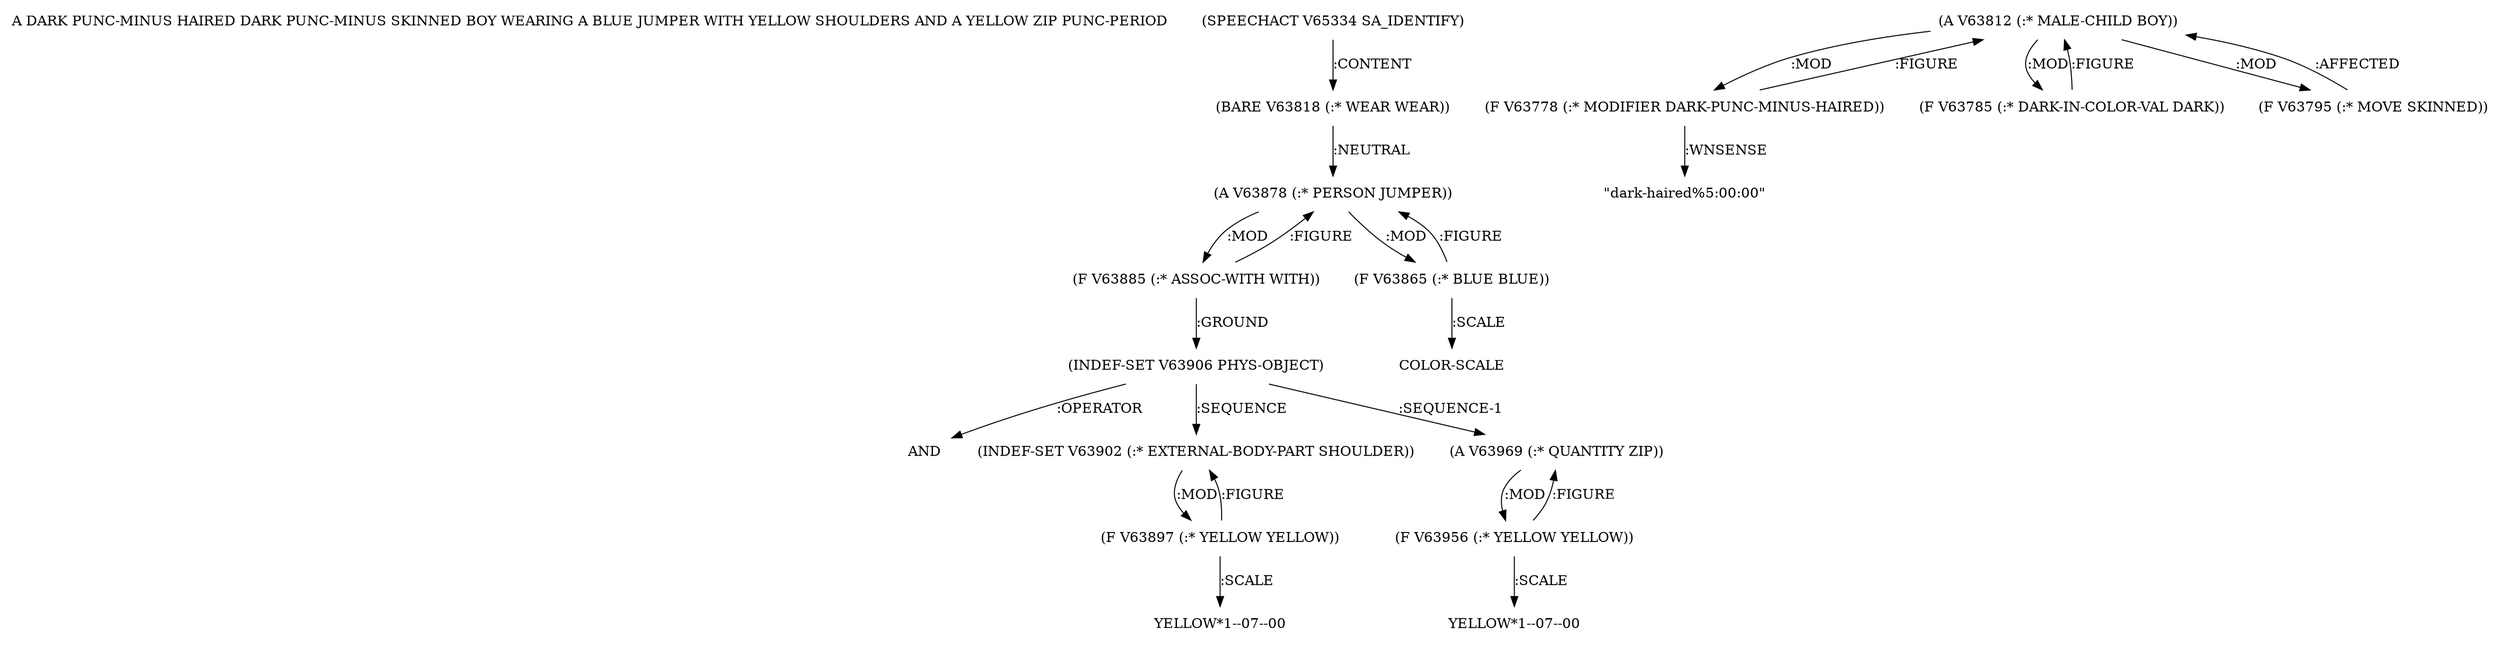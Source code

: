 digraph Terms {
  node [shape=none]
  "A DARK PUNC-MINUS HAIRED DARK PUNC-MINUS SKINNED BOY WEARING A BLUE JUMPER WITH YELLOW SHOULDERS AND A YELLOW ZIP PUNC-PERIOD"
  "V65334" [label="(SPEECHACT V65334 SA_IDENTIFY)"]
  "V65334" -> "V63818" [label=":CONTENT"]
  "V63818" [label="(BARE V63818 (:* WEAR WEAR))"]
  "V63818" -> "V63878" [label=":NEUTRAL"]
  "V63878" [label="(A V63878 (:* PERSON JUMPER))"]
  "V63878" -> "V63885" [label=":MOD"]
  "V63878" -> "V63865" [label=":MOD"]
  "V63865" [label="(F V63865 (:* BLUE BLUE))"]
  "V63865" -> "V63878" [label=":FIGURE"]
  "V63865" -> "NT73085" [label=":SCALE"]
  "NT73085" [label="COLOR-SCALE"]
  "V63885" [label="(F V63885 (:* ASSOC-WITH WITH))"]
  "V63885" -> "V63906" [label=":GROUND"]
  "V63885" -> "V63878" [label=":FIGURE"]
  "V63906" [label="(INDEF-SET V63906 PHYS-OBJECT)"]
  "V63906" -> "NT73086" [label=":OPERATOR"]
  "NT73086" [label="AND"]
  "V63906" -> "V63902" [label=":SEQUENCE"]
  "V63906" -> "V63969" [label=":SEQUENCE-1"]
  "V63902" [label="(INDEF-SET V63902 (:* EXTERNAL-BODY-PART SHOULDER))"]
  "V63902" -> "V63897" [label=":MOD"]
  "V63897" [label="(F V63897 (:* YELLOW YELLOW))"]
  "V63897" -> "V63902" [label=":FIGURE"]
  "V63897" -> "NT73087" [label=":SCALE"]
  "NT73087" [label="YELLOW*1--07--00"]
  "V63969" [label="(A V63969 (:* QUANTITY ZIP))"]
  "V63969" -> "V63956" [label=":MOD"]
  "V63956" [label="(F V63956 (:* YELLOW YELLOW))"]
  "V63956" -> "V63969" [label=":FIGURE"]
  "V63956" -> "NT73088" [label=":SCALE"]
  "NT73088" [label="YELLOW*1--07--00"]
  "V63812" [label="(A V63812 (:* MALE-CHILD BOY))"]
  "V63812" -> "V63778" [label=":MOD"]
  "V63812" -> "V63785" [label=":MOD"]
  "V63812" -> "V63795" [label=":MOD"]
  "V63778" [label="(F V63778 (:* MODIFIER DARK-PUNC-MINUS-HAIRED))"]
  "V63778" -> "V63812" [label=":FIGURE"]
  "V63778" -> "NT73089" [label=":WNSENSE"]
  "NT73089" [label="\"dark-haired%5:00:00\""]
  "V63785" [label="(F V63785 (:* DARK-IN-COLOR-VAL DARK))"]
  "V63785" -> "V63812" [label=":FIGURE"]
  "V63795" [label="(F V63795 (:* MOVE SKINNED))"]
  "V63795" -> "V63812" [label=":AFFECTED"]
}
